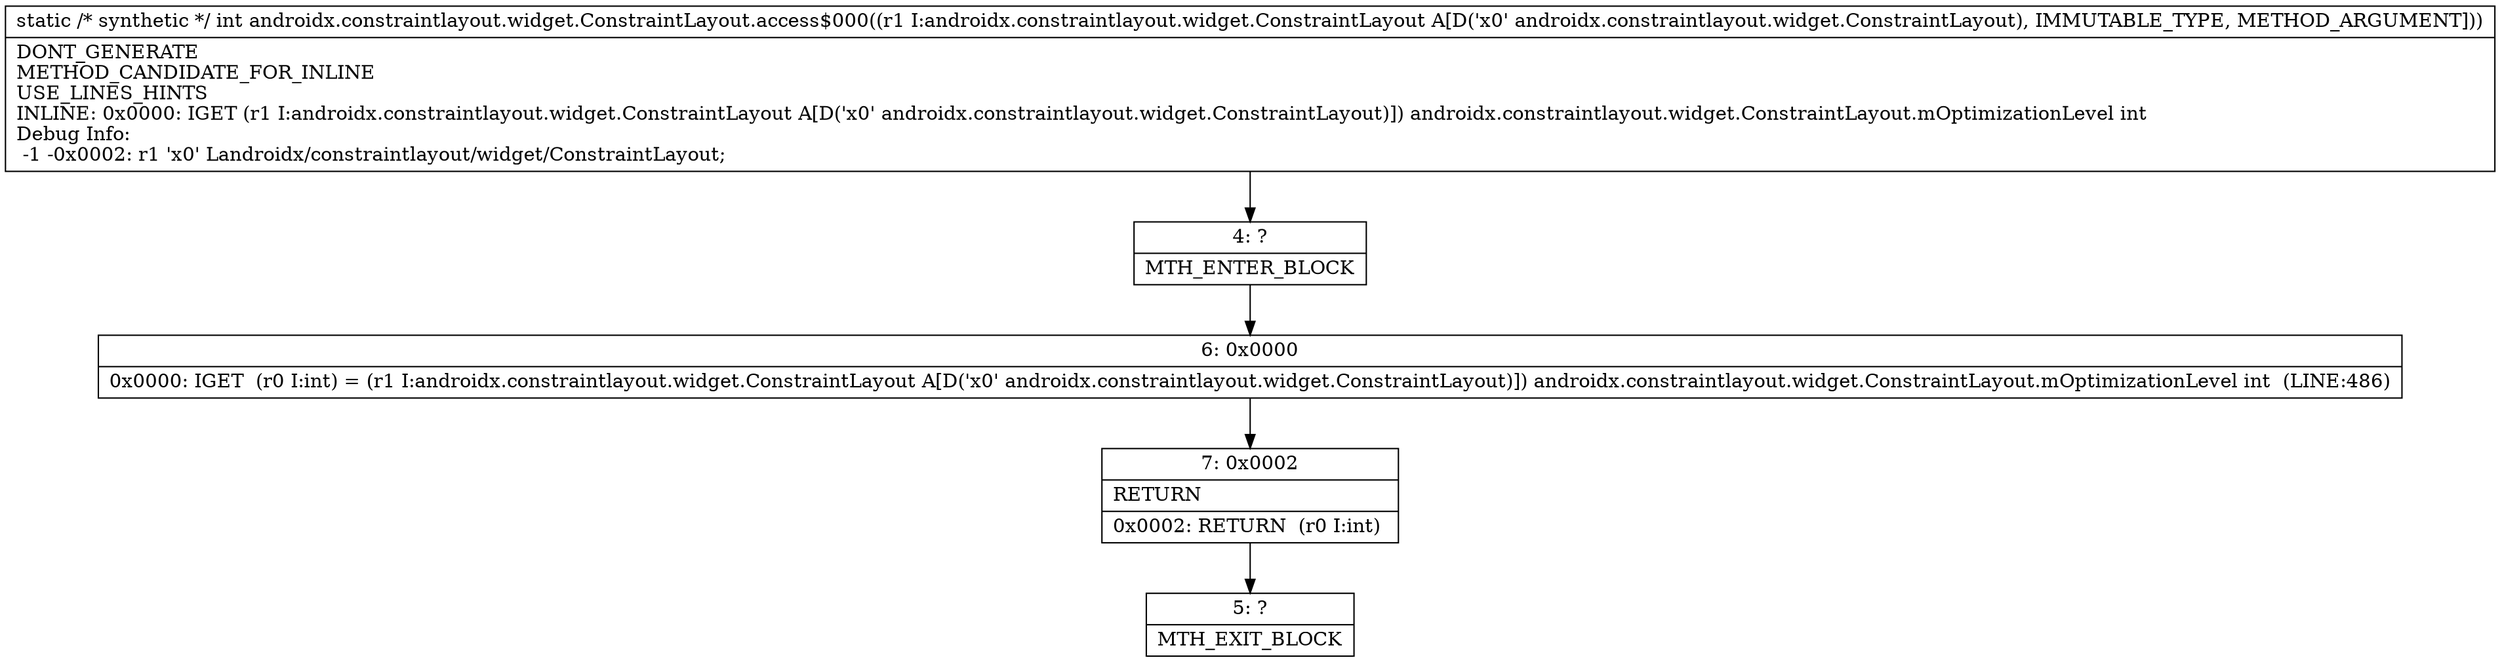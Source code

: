digraph "CFG forandroidx.constraintlayout.widget.ConstraintLayout.access$000(Landroidx\/constraintlayout\/widget\/ConstraintLayout;)I" {
Node_4 [shape=record,label="{4\:\ ?|MTH_ENTER_BLOCK\l}"];
Node_6 [shape=record,label="{6\:\ 0x0000|0x0000: IGET  (r0 I:int) = (r1 I:androidx.constraintlayout.widget.ConstraintLayout A[D('x0' androidx.constraintlayout.widget.ConstraintLayout)]) androidx.constraintlayout.widget.ConstraintLayout.mOptimizationLevel int  (LINE:486)\l}"];
Node_7 [shape=record,label="{7\:\ 0x0002|RETURN\l|0x0002: RETURN  (r0 I:int) \l}"];
Node_5 [shape=record,label="{5\:\ ?|MTH_EXIT_BLOCK\l}"];
MethodNode[shape=record,label="{static \/* synthetic *\/ int androidx.constraintlayout.widget.ConstraintLayout.access$000((r1 I:androidx.constraintlayout.widget.ConstraintLayout A[D('x0' androidx.constraintlayout.widget.ConstraintLayout), IMMUTABLE_TYPE, METHOD_ARGUMENT]))  | DONT_GENERATE\lMETHOD_CANDIDATE_FOR_INLINE\lUSE_LINES_HINTS\lINLINE: 0x0000: IGET  (r1 I:androidx.constraintlayout.widget.ConstraintLayout A[D('x0' androidx.constraintlayout.widget.ConstraintLayout)]) androidx.constraintlayout.widget.ConstraintLayout.mOptimizationLevel int\lDebug Info:\l  \-1 \-0x0002: r1 'x0' Landroidx\/constraintlayout\/widget\/ConstraintLayout;\l}"];
MethodNode -> Node_4;Node_4 -> Node_6;
Node_6 -> Node_7;
Node_7 -> Node_5;
}

